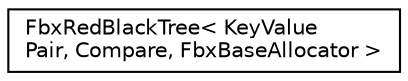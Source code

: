 digraph "クラス階層図"
{
  edge [fontname="Helvetica",fontsize="10",labelfontname="Helvetica",labelfontsize="10"];
  node [fontname="Helvetica",fontsize="10",shape=record];
  rankdir="LR";
  Node0 [label="FbxRedBlackTree\< KeyValue\lPair, Compare, FbxBaseAllocator \>",height=0.2,width=0.4,color="black", fillcolor="white", style="filled",URL="$class_fbx_red_black_tree.html"];
}
